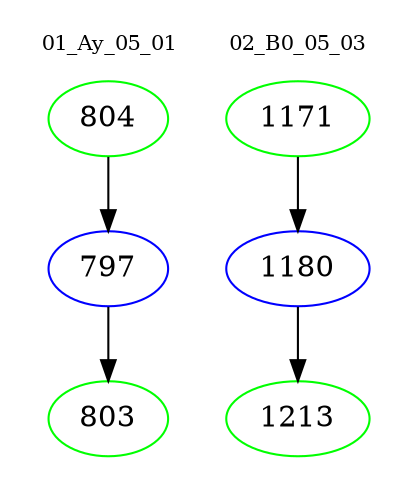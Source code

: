 digraph{
subgraph cluster_0 {
color = white
label = "01_Ay_05_01";
fontsize=10;
T0_804 [label="804", color="green"]
T0_804 -> T0_797 [color="black"]
T0_797 [label="797", color="blue"]
T0_797 -> T0_803 [color="black"]
T0_803 [label="803", color="green"]
}
subgraph cluster_1 {
color = white
label = "02_B0_05_03";
fontsize=10;
T1_1171 [label="1171", color="green"]
T1_1171 -> T1_1180 [color="black"]
T1_1180 [label="1180", color="blue"]
T1_1180 -> T1_1213 [color="black"]
T1_1213 [label="1213", color="green"]
}
}

